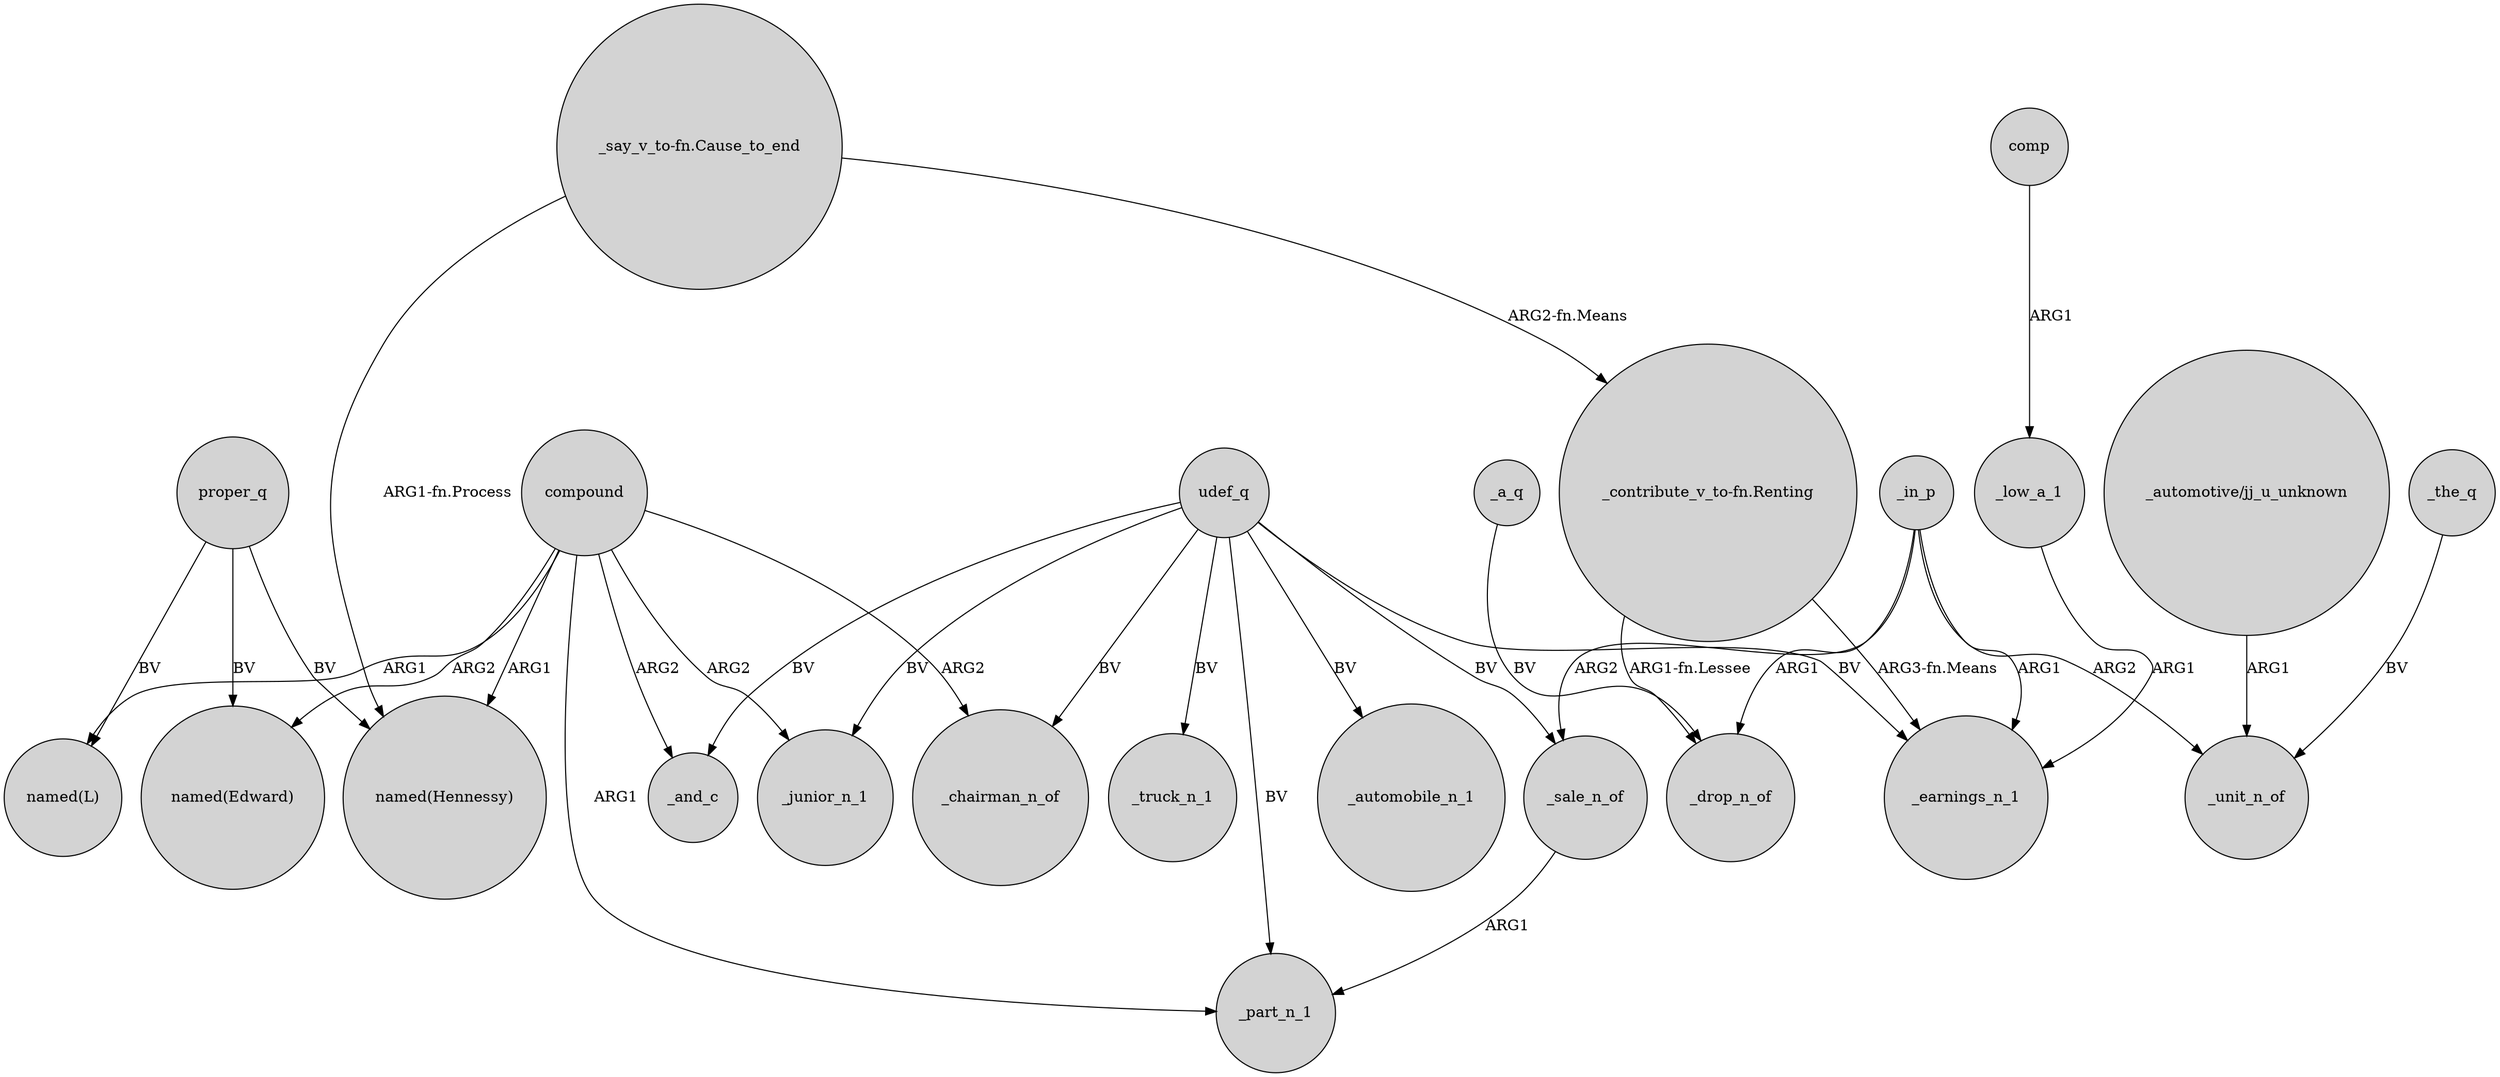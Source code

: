 digraph {
	node [shape=circle style=filled]
	compound -> _chairman_n_of [label=ARG2]
	"_say_v_to-fn.Cause_to_end" -> "_contribute_v_to-fn.Renting" [label="ARG2-fn.Means"]
	_sale_n_of -> _part_n_1 [label=ARG1]
	_in_p -> _earnings_n_1 [label=ARG1]
	comp -> _low_a_1 [label=ARG1]
	_low_a_1 -> _earnings_n_1 [label=ARG1]
	udef_q -> _chairman_n_of [label=BV]
	_in_p -> _sale_n_of [label=ARG2]
	compound -> _part_n_1 [label=ARG1]
	compound -> "named(Edward)" [label=ARG2]
	udef_q -> _sale_n_of [label=BV]
	udef_q -> _and_c [label=BV]
	compound -> _and_c [label=ARG2]
	udef_q -> _automobile_n_1 [label=BV]
	udef_q -> _junior_n_1 [label=BV]
	_in_p -> _unit_n_of [label=ARG2]
	compound -> "named(Hennessy)" [label=ARG1]
	udef_q -> _earnings_n_1 [label=BV]
	_a_q -> _drop_n_of [label=BV]
	_in_p -> _drop_n_of [label=ARG1]
	compound -> _junior_n_1 [label=ARG2]
	proper_q -> "named(L)" [label=BV]
	proper_q -> "named(Edward)" [label=BV]
	"_say_v_to-fn.Cause_to_end" -> "named(Hennessy)" [label="ARG1-fn.Process"]
	compound -> "named(L)" [label=ARG1]
	"_contribute_v_to-fn.Renting" -> _earnings_n_1 [label="ARG3-fn.Means"]
	_the_q -> _unit_n_of [label=BV]
	proper_q -> "named(Hennessy)" [label=BV]
	udef_q -> _part_n_1 [label=BV]
	"_contribute_v_to-fn.Renting" -> _drop_n_of [label="ARG1-fn.Lessee"]
	"_automotive/jj_u_unknown" -> _unit_n_of [label=ARG1]
	udef_q -> _truck_n_1 [label=BV]
}

